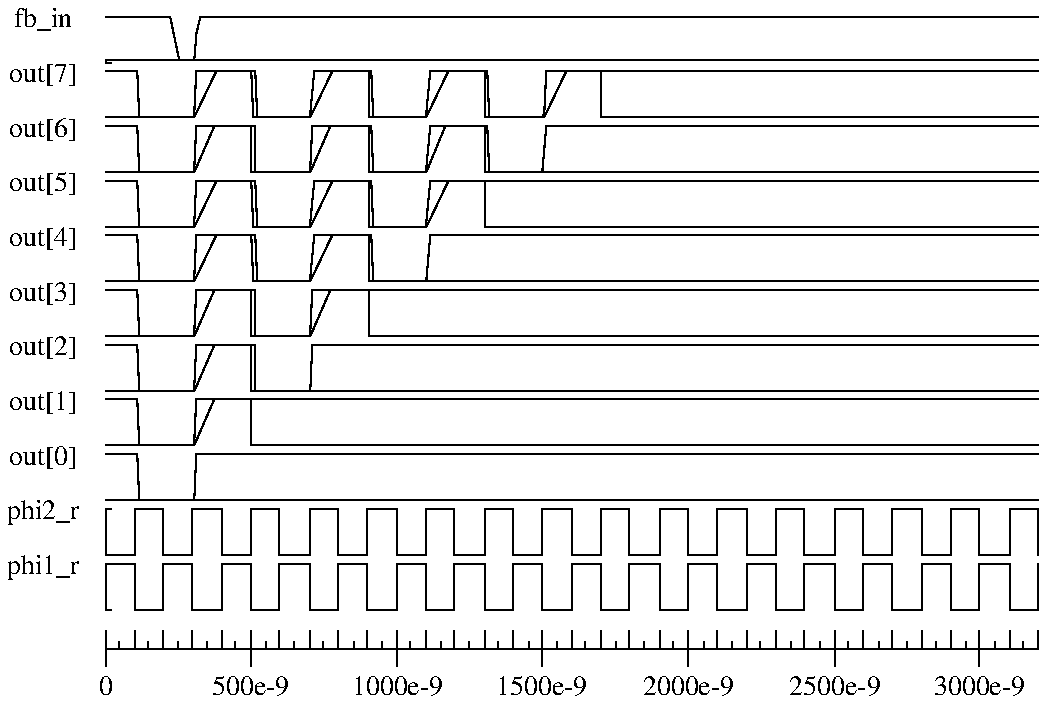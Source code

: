 .PS
.S 10
scale = 1
"phi1_r" at (-0.3173, 0.6017)
"phi2_r" at (-0.3173, 0.8752)
"out[0]" at (-0.3173, 1.1487)
"out[1]" at (-0.3173, 1.4222)
"out[2]" at (-0.3173, 1.6957)
"out[3]" at (-0.3173, 1.9692)
"out[4]" at (-0.3173, 2.2427)
"out[5]" at (-0.3173, 2.5162)
"out[6]" at (-0.3173, 2.7897)
"out[7]" at (-0.3173, 3.0632)
"fb_in" at (-0.3173, 3.3367)
line solid from (0.0000, 0.3938) to (0.0219, 0.3938)
line solid from (0.0000, 0.6236) to (0.0219, 0.6236)
line solid from (0.0000, 0.6673) to (0.0219, 0.6673)
line solid from (0.0000, 0.8971) to (0.0219, 0.8971)
line solid from (0.0000, 0.9408) to (0.0219, 0.9408)
line solid from (0.0000, 1.1706) to (0.0219, 1.1706)
line solid from (0.0000, 1.2143) to (0.0219, 1.2143)
line solid from (0.0000, 1.4441) to (0.0219, 1.4441)
line solid from (0.0000, 1.4878) to (0.0219, 1.4878)
line solid from (0.0000, 1.7176) to (0.0219, 1.7176)
line solid from (0.0000, 1.7613) to (0.0219, 1.7613)
line solid from (0.0000, 1.9911) to (0.0219, 1.9911)
line solid from (0.0000, 2.0348) to (0.0219, 2.0348)
line solid from (0.0000, 2.2646) to (0.0219, 2.2646)
line solid from (0.0000, 2.3083) to (0.0219, 2.3083)
line solid from (0.0000, 2.5381) to (0.0219, 2.5381)
line solid from (0.0000, 2.5818) to (0.0219, 2.5818)
line solid from (0.0000, 2.8116) to (0.0219, 2.8116)
line solid from (0.0000, 2.8553) to (0.0219, 2.8553)
line solid from (0.0000, 3.0851) to (0.0219, 3.0851)
line solid from (0.0000, 3.1288) to (0.0219, 3.1288)
line solid from (0.0000, 3.3586) to (0.0219, 3.3586)
line solid from (0.0000, 0.3938) to (0.0000, 0.6236)
line solid from (0.0000, 0.8971) to (0.0000, 0.6673)
line solid from (0.0000, 3.1288) to (0.0000, 3.1398)
line solid from (0.0000, 0.6236) to (0.1422, 0.6236)
line solid from (0.0000, 0.6236) to (0.1422, 0.6236)
line solid from (0.1422, 0.6236) to (0.1422, 0.3938)
line solid from (0.1422, 0.6236) to (0.1422, 0.3938)
line solid from (0.0000, 0.6673) to (0.1422, 0.6673)
line solid from (0.0000, 0.6673) to (0.1422, 0.6673)
line solid from (0.1422, 0.6673) to (0.1422, 0.8971)
line solid from (0.1422, 0.6673) to (0.1422, 0.8971)
line solid from (0.0000, 0.9408) to (0.1532, 0.9408)
line solid from (0.0000, 1.1706) to (0.1532, 1.1706)
line solid from (0.0000, 1.2143) to (0.1532, 1.2143)
line solid from (0.0000, 1.4441) to (0.1532, 1.4441)
line solid from (0.0000, 1.4878) to (0.1532, 1.4878)
line solid from (0.0000, 1.7176) to (0.1532, 1.7176)
line solid from (0.0000, 1.7613) to (0.1532, 1.7613)
line solid from (0.0000, 1.9911) to (0.1532, 1.9911)
line solid from (0.0000, 2.0348) to (0.1532, 2.0348)
line solid from (0.0000, 2.2646) to (0.1532, 2.2646)
line solid from (0.0000, 2.3083) to (0.1532, 2.3083)
line solid from (0.0000, 2.5381) to (0.1532, 2.5381)
line solid from (0.0000, 2.5818) to (0.1532, 2.5818)
line solid from (0.0000, 2.8116) to (0.1532, 2.8116)
line solid from (0.0000, 2.8553) to (0.1532, 2.8553)
line solid from (0.0000, 3.0851) to (0.1532, 3.0851)
line solid from (0.1532, 1.4441) to (0.1641, 1.2143)
line solid from (0.1532, 1.7176) to (0.1641, 1.4878)
line solid from (0.1532, 1.9911) to (0.1641, 1.7613)
line solid from (0.1532, 2.8116) to (0.1641, 2.5818)
line solid from (0.1532, 1.1706) to (0.1641, 0.9408)
line solid from (0.1532, 2.2646) to (0.1641, 2.0348)
line solid from (0.1532, 2.5381) to (0.1641, 2.3083)
line solid from (0.1532, 3.0851) to (0.1641, 2.8553)
line solid from (0.1422, 0.3938) to (0.2844, 0.3938)
line solid from (0.1422, 0.3938) to (0.2844, 0.3938)
line solid from (0.2844, 0.3938) to (0.2844, 0.6236)
line solid from (0.2844, 0.3938) to (0.2844, 0.6236)
line solid from (0.1422, 0.8971) to (0.2844, 0.8971)
line solid from (0.1422, 0.8971) to (0.2844, 0.8971)
line solid from (0.2844, 0.8971) to (0.2844, 0.6673)
line solid from (0.2844, 0.8971) to (0.2844, 0.6673)
line solid from (0.0000, 3.1398) to (0.3173, 3.1398)
line solid from (0.0000, 3.3586) to (0.3173, 3.3586)
line solid from (0.3173, 3.3586) to (0.3610, 3.1398)
line solid from (0.2844, 0.6236) to (0.4267, 0.6236)
line solid from (0.2844, 0.6236) to (0.4267, 0.6236)
line solid from (0.4267, 0.6236) to (0.4267, 0.3938)
line solid from (0.4267, 0.6236) to (0.4267, 0.3938)
line solid from (0.2844, 0.6673) to (0.4267, 0.6673)
line solid from (0.2844, 0.6673) to (0.4267, 0.6673)
line solid from (0.4267, 0.6673) to (0.4267, 0.8971)
line solid from (0.4267, 0.6673) to (0.4267, 0.8971)
line solid from (0.1532, 0.9408) to (0.4376, 0.9408)
line solid from (0.1641, 0.9408) to (0.4376, 0.9408)
line solid from (0.1532, 1.2143) to (0.4376, 1.2143)
line solid from (0.1641, 1.2143) to (0.4376, 1.2143)
line solid from (0.1532, 1.4878) to (0.4376, 1.4878)
line solid from (0.1641, 1.4878) to (0.4376, 1.4878)
line solid from (0.1532, 1.7613) to (0.4376, 1.7613)
line solid from (0.1641, 1.7613) to (0.4376, 1.7613)
line solid from (0.1532, 2.0348) to (0.4376, 2.0348)
line solid from (0.1641, 2.0348) to (0.4376, 2.0348)
line solid from (0.1532, 2.3083) to (0.4376, 2.3083)
line solid from (0.1641, 2.3083) to (0.4376, 2.3083)
line solid from (0.1532, 2.5818) to (0.4376, 2.5818)
line solid from (0.1641, 2.5818) to (0.4376, 2.5818)
line solid from (0.1532, 2.8553) to (0.4376, 2.8553)
line solid from (0.1641, 2.8553) to (0.4376, 2.8553)
line solid from (0.4376, 1.2143) to (0.4376, 1.2362)
line solid from (0.4376, 1.4878) to (0.4376, 1.5097)
line solid from (0.4376, 1.7613) to (0.4376, 1.7832)
line solid from (0.4376, 2.0348) to (0.4376, 2.0567)
line solid from (0.4376, 2.3083) to (0.4376, 2.3302)
line solid from (0.4376, 2.5818) to (0.4376, 2.6037)
line solid from (0.4376, 2.8553) to (0.4376, 2.8772)
line solid from (0.3173, 3.1398) to (0.4376, 3.1398)
line solid from (0.3610, 3.1398) to (0.4376, 3.1398)
line solid from (0.4376, 1.2362) to (0.4485, 1.4441)
line solid from (0.4376, 1.5097) to (0.4485, 1.7176)
line solid from (0.4376, 1.7832) to (0.4485, 1.9911)
line solid from (0.4376, 2.6037) to (0.4485, 2.8116)
line solid from (0.4376, 3.1398) to (0.4485, 3.1398)
line solid from (0.4376, 3.1398) to (0.4485, 3.2601)
line solid from (0.4376, 0.9408) to (0.4485, 1.1706)
line solid from (0.4376, 2.0567) to (0.4485, 2.2646)
line solid from (0.4376, 2.3302) to (0.4485, 2.5381)
line solid from (0.4485, 3.2601) to (0.4485, 3.2711)
line solid from (0.4376, 2.8772) to (0.4485, 3.0851)
line solid from (0.4485, 3.2711) to (0.4704, 3.3586)
line solid from (0.4376, 1.2143) to (0.5361, 1.4441)
line solid from (0.4376, 1.4878) to (0.5361, 1.7176)
line solid from (0.4376, 1.7613) to (0.5361, 1.9911)
line solid from (0.4376, 2.5818) to (0.5361, 2.8116)
line solid from (0.4376, 2.0348) to (0.5470, 2.2646)
line solid from (0.4376, 2.3083) to (0.5470, 2.5381)
line solid from (0.4376, 2.8553) to (0.5470, 3.0851)
line solid from (0.4267, 0.3938) to (0.5798, 0.3938)
line solid from (0.4267, 0.3938) to (0.5798, 0.3938)
line solid from (0.5798, 0.3938) to (0.5798, 0.6236)
line solid from (0.5798, 0.3938) to (0.5798, 0.6236)
line solid from (0.4267, 0.8971) to (0.5798, 0.8971)
line solid from (0.4267, 0.8971) to (0.5798, 0.8971)
line solid from (0.5798, 0.8971) to (0.5798, 0.6673)
line solid from (0.5798, 0.8971) to (0.5798, 0.6673)
line solid from (0.5798, 0.6236) to (0.7220, 0.6236)
line solid from (0.5798, 0.6236) to (0.7220, 0.6236)
line solid from (0.7220, 0.6236) to (0.7220, 0.3938)
line solid from (0.7220, 0.6236) to (0.7220, 0.3938)
line solid from (0.5798, 0.6673) to (0.7220, 0.6673)
line solid from (0.5798, 0.6673) to (0.7220, 0.6673)
line solid from (0.7220, 0.6673) to (0.7220, 0.8971)
line solid from (0.7220, 0.6673) to (0.7220, 0.8971)
line solid from (0.5361, 1.4441) to (0.7220, 1.4441)
line solid from (0.4485, 1.4441) to (0.7220, 1.4441)
line solid from (0.5361, 1.7176) to (0.7220, 1.7176)
line solid from (0.4485, 1.7176) to (0.7220, 1.7176)
line solid from (0.5361, 1.9911) to (0.7220, 1.9911)
line solid from (0.4485, 1.9911) to (0.7220, 1.9911)
line solid from (0.5470, 2.2646) to (0.7220, 2.2646)
line solid from (0.4485, 2.2646) to (0.7220, 2.2646)
line solid from (0.5470, 2.5381) to (0.7220, 2.5381)
line solid from (0.4485, 2.5381) to (0.7220, 2.5381)
line solid from (0.5361, 2.8116) to (0.7220, 2.8116)
line solid from (0.4485, 2.8116) to (0.7220, 2.8116)
line solid from (0.5470, 3.0851) to (0.7220, 3.0851)
line solid from (0.4485, 3.0851) to (0.7220, 3.0851)
line solid from (0.7220, 1.4441) to (0.7220, 1.2143)
line solid from (0.7220, 1.7176) to (0.7220, 1.4878)
line solid from (0.7220, 1.9911) to (0.7220, 1.7613)
line solid from (0.7220, 2.8116) to (0.7220, 2.5818)
line solid from (0.7220, 2.2646) to (0.7330, 2.0348)
line solid from (0.7220, 2.5381) to (0.7330, 2.3083)
line solid from (0.7220, 3.0851) to (0.7330, 2.8553)
line solid from (0.7220, 1.4878) to (0.7439, 1.4878)
line solid from (0.7220, 1.7176) to (0.7439, 1.7176)
line solid from (0.7220, 1.7613) to (0.7439, 1.7613)
line solid from (0.7220, 1.9911) to (0.7439, 1.9911)
line solid from (0.7330, 2.0348) to (0.7439, 2.0348)
line solid from (0.7220, 2.2646) to (0.7439, 2.2646)
line solid from (0.7330, 2.3083) to (0.7439, 2.3083)
line solid from (0.7220, 2.5381) to (0.7439, 2.5381)
line solid from (0.7220, 2.5818) to (0.7439, 2.5818)
line solid from (0.7220, 2.8116) to (0.7439, 2.8116)
line solid from (0.7330, 2.8553) to (0.7439, 2.8553)
line solid from (0.7220, 3.0851) to (0.7439, 3.0851)
line solid from (0.7439, 1.7176) to (0.7439, 1.4878)
line solid from (0.7439, 1.9911) to (0.7439, 1.7613)
line solid from (0.7439, 2.8116) to (0.7439, 2.5818)
line solid from (0.7439, 2.2646) to (0.7549, 2.0348)
line solid from (0.7439, 2.5381) to (0.7549, 2.3083)
line solid from (0.7439, 3.0851) to (0.7549, 2.8553)
line solid from (0.7220, 0.3938) to (0.8643, 0.3938)
line solid from (0.7220, 0.3938) to (0.8643, 0.3938)
line solid from (0.8643, 0.3938) to (0.8643, 0.6236)
line solid from (0.8643, 0.3938) to (0.8643, 0.6236)
line solid from (0.7220, 0.8971) to (0.8643, 0.8971)
line solid from (0.7220, 0.8971) to (0.8643, 0.8971)
line solid from (0.8643, 0.8971) to (0.8643, 0.6673)
line solid from (0.8643, 0.8971) to (0.8643, 0.6673)
line solid from (0.8643, 0.6236) to (1.0174, 0.6236)
line solid from (0.8643, 0.6236) to (1.0174, 0.6236)
line solid from (1.0174, 0.6236) to (1.0174, 0.3938)
line solid from (1.0174, 0.6236) to (1.0174, 0.3938)
line solid from (0.8643, 0.6673) to (1.0174, 0.6673)
line solid from (0.8643, 0.6673) to (1.0174, 0.6673)
line solid from (1.0174, 0.6673) to (1.0174, 0.8971)
line solid from (1.0174, 0.6673) to (1.0174, 0.8971)
line solid from (0.7439, 1.4878) to (1.0174, 1.4878)
line solid from (0.7439, 1.4878) to (1.0174, 1.4878)
line solid from (0.7439, 1.7613) to (1.0174, 1.7613)
line solid from (0.7439, 1.7613) to (1.0174, 1.7613)
line solid from (0.7439, 2.0348) to (1.0174, 2.0348)
line solid from (0.7549, 2.0348) to (1.0174, 2.0348)
line solid from (0.7439, 2.3083) to (1.0174, 2.3083)
line solid from (0.7549, 2.3083) to (1.0174, 2.3083)
line solid from (0.7439, 2.5818) to (1.0174, 2.5818)
line solid from (0.7439, 2.5818) to (1.0174, 2.5818)
line solid from (0.7439, 2.8553) to (1.0174, 2.8553)
line solid from (0.7549, 2.8553) to (1.0174, 2.8553)
line solid from (1.0174, 1.7613) to (1.0174, 1.7832)
line solid from (1.0174, 2.0348) to (1.0174, 2.0567)
line solid from (1.0174, 2.3083) to (1.0174, 2.3302)
line solid from (1.0174, 2.5818) to (1.0174, 2.6037)
line solid from (1.0174, 2.8553) to (1.0174, 2.8772)
line solid from (1.0174, 1.4878) to (1.0284, 1.7176)
line solid from (1.0174, 1.7832) to (1.0284, 1.9911)
line solid from (1.0174, 2.6037) to (1.0284, 2.8116)
line solid from (1.0174, 2.0567) to (1.0393, 2.2646)
line solid from (1.0174, 2.3302) to (1.0393, 2.5381)
line solid from (1.0174, 2.8772) to (1.0393, 3.0851)
line solid from (1.0174, 1.7613) to (1.1159, 1.9911)
line solid from (1.0174, 2.5818) to (1.1159, 2.8116)
line solid from (1.0174, 2.0348) to (1.1268, 2.2646)
line solid from (1.0174, 2.3083) to (1.1268, 2.5381)
line solid from (1.0174, 2.8553) to (1.1268, 3.0851)
line solid from (1.0174, 0.3938) to (1.1596, 0.3938)
line solid from (1.0174, 0.3938) to (1.1596, 0.3938)
line solid from (1.1596, 0.3938) to (1.1596, 0.6236)
line solid from (1.1596, 0.3938) to (1.1596, 0.6236)
line solid from (1.0174, 0.8971) to (1.1596, 0.8971)
line solid from (1.0174, 0.8971) to (1.1596, 0.8971)
line solid from (1.1596, 0.8971) to (1.1596, 0.6673)
line solid from (1.1596, 0.8971) to (1.1596, 0.6673)
line solid from (1.1596, 0.6236) to (1.3019, 0.6236)
line solid from (1.1596, 0.6236) to (1.3019, 0.6236)
line solid from (1.3019, 0.6236) to (1.3019, 0.3938)
line solid from (1.3019, 0.6236) to (1.3019, 0.3938)
line solid from (1.1596, 0.6673) to (1.3019, 0.6673)
line solid from (1.1596, 0.6673) to (1.3019, 0.6673)
line solid from (1.3019, 0.6673) to (1.3019, 0.8971)
line solid from (1.3019, 0.6673) to (1.3019, 0.8971)
line solid from (1.1159, 1.9911) to (1.3128, 1.9911)
line solid from (1.0284, 1.9911) to (1.3128, 1.9911)
line solid from (1.1268, 2.2646) to (1.3128, 2.2646)
line solid from (1.0393, 2.2646) to (1.3128, 2.2646)
line solid from (1.1268, 2.5381) to (1.3128, 2.5381)
line solid from (1.0393, 2.5381) to (1.3128, 2.5381)
line solid from (1.1159, 2.8116) to (1.3128, 2.8116)
line solid from (1.0284, 2.8116) to (1.3128, 2.8116)
line solid from (1.1268, 3.0851) to (1.3128, 3.0851)
line solid from (1.0393, 3.0851) to (1.3128, 3.0851)
line solid from (1.3128, 1.9911) to (1.3128, 1.7613)
line solid from (1.3128, 2.8116) to (1.3128, 2.5818)
line solid from (1.3128, 2.2646) to (1.3128, 2.0348)
line solid from (1.3128, 2.5381) to (1.3128, 2.3083)
line solid from (1.3128, 3.0851) to (1.3128, 2.8553)
line solid from (1.3128, 2.0348) to (1.3237, 2.0348)
line solid from (1.3128, 2.2646) to (1.3237, 2.2646)
line solid from (1.3128, 2.3083) to (1.3237, 2.3083)
line solid from (1.3128, 2.5381) to (1.3237, 2.5381)
line solid from (1.3128, 2.5818) to (1.3237, 2.5818)
line solid from (1.3128, 2.8116) to (1.3237, 2.8116)
line solid from (1.3128, 2.8553) to (1.3237, 2.8553)
line solid from (1.3128, 3.0851) to (1.3237, 3.0851)
line solid from (1.3237, 2.8116) to (1.3347, 2.5818)
line solid from (1.3237, 2.2646) to (1.3347, 2.0348)
line solid from (1.3237, 2.5381) to (1.3347, 2.3083)
line solid from (1.3237, 3.0851) to (1.3347, 2.8553)
line solid from (1.3019, 0.3938) to (1.4550, 0.3938)
line solid from (1.3019, 0.3938) to (1.4550, 0.3938)
line solid from (1.4550, 0.3938) to (1.4550, 0.6236)
line solid from (1.4550, 0.3938) to (1.4550, 0.6236)
line solid from (1.3019, 0.8971) to (1.4550, 0.8971)
line solid from (1.3019, 0.8971) to (1.4550, 0.8971)
line solid from (1.4550, 0.8971) to (1.4550, 0.6673)
line solid from (1.4550, 0.8971) to (1.4550, 0.6673)
line solid from (1.4550, 0.6236) to (1.5972, 0.6236)
line solid from (1.4550, 0.6236) to (1.5972, 0.6236)
line solid from (1.5972, 0.6236) to (1.5972, 0.3938)
line solid from (1.5972, 0.6236) to (1.5972, 0.3938)
line solid from (1.4550, 0.6673) to (1.5972, 0.6673)
line solid from (1.4550, 0.6673) to (1.5972, 0.6673)
line solid from (1.5972, 0.6673) to (1.5972, 0.8971)
line solid from (1.5972, 0.6673) to (1.5972, 0.8971)
line solid from (1.3237, 2.0348) to (1.5972, 2.0348)
line solid from (1.3347, 2.0348) to (1.5972, 2.0348)
line solid from (1.3237, 2.3083) to (1.5972, 2.3083)
line solid from (1.3347, 2.3083) to (1.5972, 2.3083)
line solid from (1.3237, 2.5818) to (1.5972, 2.5818)
line solid from (1.3347, 2.5818) to (1.5972, 2.5818)
line solid from (1.3237, 2.8553) to (1.5972, 2.8553)
line solid from (1.3347, 2.8553) to (1.5972, 2.8553)
line solid from (1.5972, 2.3083) to (1.5972, 2.3302)
line solid from (1.5972, 2.5818) to (1.5972, 2.6037)
line solid from (1.5972, 2.8553) to (1.5972, 2.8772)
line solid from (1.5972, 2.6037) to (1.6191, 2.8116)
line solid from (1.5972, 2.0348) to (1.6191, 2.2646)
line solid from (1.5972, 2.3302) to (1.6191, 2.5381)
line solid from (1.5972, 2.8772) to (1.6191, 3.0851)
line solid from (1.5972, 2.5818) to (1.6957, 2.8116)
line solid from (1.5972, 2.3083) to (1.7066, 2.5381)
line solid from (1.5972, 2.8553) to (1.7066, 3.0851)
line solid from (1.5972, 0.3938) to (1.7395, 0.3938)
line solid from (1.5972, 0.3938) to (1.7395, 0.3938)
line solid from (1.7395, 0.3938) to (1.7395, 0.6236)
line solid from (1.7395, 0.3938) to (1.7395, 0.6236)
line solid from (1.5972, 0.8971) to (1.7395, 0.8971)
line solid from (1.5972, 0.8971) to (1.7395, 0.8971)
line solid from (1.7395, 0.8971) to (1.7395, 0.6673)
line solid from (1.7395, 0.8971) to (1.7395, 0.6673)
line solid from (1.7395, 0.6236) to (1.8926, 0.6236)
line solid from (1.7395, 0.6236) to (1.8926, 0.6236)
line solid from (1.8926, 0.6236) to (1.8926, 0.3938)
line solid from (1.8926, 0.6236) to (1.8926, 0.3938)
line solid from (1.7395, 0.6673) to (1.8926, 0.6673)
line solid from (1.7395, 0.6673) to (1.8926, 0.6673)
line solid from (1.8926, 0.6673) to (1.8926, 0.8971)
line solid from (1.8926, 0.6673) to (1.8926, 0.8971)
line solid from (1.7066, 2.5381) to (1.8926, 2.5381)
line solid from (1.6191, 2.5381) to (1.8926, 2.5381)
line solid from (1.6957, 2.8116) to (1.8926, 2.8116)
line solid from (1.6191, 2.8116) to (1.8926, 2.8116)
line solid from (1.7066, 3.0851) to (1.8926, 3.0851)
line solid from (1.6191, 3.0851) to (1.8926, 3.0851)
line solid from (1.8926, 2.8116) to (1.8926, 2.5818)
line solid from (1.8926, 2.5381) to (1.8926, 2.3083)
line solid from (1.8926, 3.0851) to (1.8926, 2.8553)
line solid from (1.8926, 2.5818) to (1.9036, 2.5818)
line solid from (1.8926, 2.8116) to (1.9036, 2.8116)
line solid from (1.8926, 2.8553) to (1.9036, 2.8553)
line solid from (1.8926, 3.0851) to (1.9036, 3.0851)
line solid from (1.9036, 2.8116) to (1.9145, 2.5818)
line solid from (1.9036, 3.0851) to (1.9145, 2.8553)
line solid from (1.8926, 0.3938) to (2.0348, 0.3938)
line solid from (1.8926, 0.3938) to (2.0348, 0.3938)
line solid from (2.0348, 0.3938) to (2.0348, 0.6236)
line solid from (2.0348, 0.3938) to (2.0348, 0.6236)
line solid from (1.8926, 0.8971) to (2.0348, 0.8971)
line solid from (1.8926, 0.8971) to (2.0348, 0.8971)
line solid from (2.0348, 0.8971) to (2.0348, 0.6673)
line solid from (2.0348, 0.8971) to (2.0348, 0.6673)
line solid from (2.0348, 0.6236) to (2.1771, 0.6236)
line solid from (2.0348, 0.6236) to (2.1771, 0.6236)
line solid from (2.1771, 0.6236) to (2.1771, 0.3938)
line solid from (2.1771, 0.6236) to (2.1771, 0.3938)
line solid from (2.0348, 0.6673) to (2.1771, 0.6673)
line solid from (2.0348, 0.6673) to (2.1771, 0.6673)
line solid from (2.1771, 0.6673) to (2.1771, 0.8971)
line solid from (2.1771, 0.6673) to (2.1771, 0.8971)
line solid from (1.9036, 2.5818) to (2.1771, 2.5818)
line solid from (1.9145, 2.5818) to (2.1771, 2.5818)
line solid from (1.9036, 2.8553) to (2.1771, 2.8553)
line solid from (1.9145, 2.8553) to (2.1771, 2.8553)
line solid from (2.1771, 2.8553) to (2.1880, 2.8553)
line solid from (2.1771, 2.8553) to (2.1880, 2.8772)
line solid from (2.1771, 2.5818) to (2.1989, 2.8116)
line solid from (2.1880, 2.8772) to (2.1989, 3.0851)
line solid from (2.1880, 2.8553) to (2.2974, 3.0851)
line solid from (2.1771, 0.3938) to (2.3302, 0.3938)
line solid from (2.1771, 0.3938) to (2.3302, 0.3938)
line solid from (2.3302, 0.3938) to (2.3302, 0.6236)
line solid from (2.3302, 0.3938) to (2.3302, 0.6236)
line solid from (2.1771, 0.8971) to (2.3302, 0.8971)
line solid from (2.1771, 0.8971) to (2.3302, 0.8971)
line solid from (2.3302, 0.8971) to (2.3302, 0.6673)
line solid from (2.3302, 0.8971) to (2.3302, 0.6673)
line solid from (2.3302, 0.6236) to (2.4724, 0.6236)
line solid from (2.3302, 0.6236) to (2.4724, 0.6236)
line solid from (2.4724, 0.6236) to (2.4724, 0.3938)
line solid from (2.4724, 0.6236) to (2.4724, 0.3938)
line solid from (2.3302, 0.6673) to (2.4724, 0.6673)
line solid from (2.3302, 0.6673) to (2.4724, 0.6673)
line solid from (2.4724, 0.6673) to (2.4724, 0.8971)
line solid from (2.4724, 0.6673) to (2.4724, 0.8971)
line solid from (2.2974, 3.0851) to (2.4724, 3.0851)
line solid from (2.1989, 3.0851) to (2.4724, 3.0851)
line solid from (2.4724, 3.0851) to (2.4724, 2.8553)
line solid from (2.4724, 0.3938) to (2.6147, 0.3938)
line solid from (2.4724, 0.3938) to (2.6147, 0.3938)
line solid from (2.6147, 0.3938) to (2.6147, 0.6236)
line solid from (2.6147, 0.3938) to (2.6147, 0.6236)
line solid from (2.4724, 0.8971) to (2.6147, 0.8971)
line solid from (2.4724, 0.8971) to (2.6147, 0.8971)
line solid from (2.6147, 0.8971) to (2.6147, 0.6673)
line solid from (2.6147, 0.8971) to (2.6147, 0.6673)
line solid from (2.6147, 0.6236) to (2.7678, 0.6236)
line solid from (2.6147, 0.6236) to (2.7678, 0.6236)
line solid from (2.7678, 0.6236) to (2.7678, 0.3938)
line solid from (2.7678, 0.6236) to (2.7678, 0.3938)
line solid from (2.6147, 0.6673) to (2.7678, 0.6673)
line solid from (2.6147, 0.6673) to (2.7678, 0.6673)
line solid from (2.7678, 0.6673) to (2.7678, 0.8971)
line solid from (2.7678, 0.6673) to (2.7678, 0.8971)
line solid from (2.7678, 0.3938) to (2.9100, 0.3938)
line solid from (2.7678, 0.3938) to (2.9100, 0.3938)
line solid from (2.9100, 0.3938) to (2.9100, 0.6236)
line solid from (2.9100, 0.3938) to (2.9100, 0.6236)
line solid from (2.7678, 0.8971) to (2.9100, 0.8971)
line solid from (2.7678, 0.8971) to (2.9100, 0.8971)
line solid from (2.9100, 0.8971) to (2.9100, 0.6673)
line solid from (2.9100, 0.8971) to (2.9100, 0.6673)
line solid from (2.9100, 0.6236) to (3.0523, 0.6236)
line solid from (2.9100, 0.6236) to (3.0523, 0.6236)
line solid from (3.0523, 0.6236) to (3.0523, 0.3938)
line solid from (3.0523, 0.6236) to (3.0523, 0.3938)
line solid from (2.9100, 0.6673) to (3.0523, 0.6673)
line solid from (2.9100, 0.6673) to (3.0523, 0.6673)
line solid from (3.0523, 0.6673) to (3.0523, 0.8971)
line solid from (3.0523, 0.6673) to (3.0523, 0.8971)
line solid from (3.0523, 0.3938) to (3.2054, 0.3938)
line solid from (3.0523, 0.3938) to (3.2054, 0.3938)
line solid from (3.2054, 0.3938) to (3.2054, 0.6236)
line solid from (3.2054, 0.3938) to (3.2054, 0.6236)
line solid from (3.0523, 0.8971) to (3.2054, 0.8971)
line solid from (3.0523, 0.8971) to (3.2054, 0.8971)
line solid from (3.2054, 0.8971) to (3.2054, 0.6673)
line solid from (3.2054, 0.8971) to (3.2054, 0.6673)
line solid from (3.2054, 0.6236) to (3.3476, 0.6236)
line solid from (3.2054, 0.6236) to (3.3476, 0.6236)
line solid from (3.3476, 0.6236) to (3.3476, 0.3938)
line solid from (3.3476, 0.6236) to (3.3476, 0.3938)
line solid from (3.2054, 0.6673) to (3.3476, 0.6673)
line solid from (3.2054, 0.6673) to (3.3476, 0.6673)
line solid from (3.3476, 0.6673) to (3.3476, 0.8971)
line solid from (3.3476, 0.6673) to (3.3476, 0.8971)
line solid from (3.3476, 0.3938) to (3.4899, 0.3938)
line solid from (3.3476, 0.3938) to (3.4899, 0.3938)
line solid from (3.4899, 0.3938) to (3.4899, 0.6236)
line solid from (3.4899, 0.3938) to (3.4899, 0.6236)
line solid from (3.3476, 0.8971) to (3.4899, 0.8971)
line solid from (3.3476, 0.8971) to (3.4899, 0.8971)
line solid from (3.4899, 0.8971) to (3.4899, 0.6673)
line solid from (3.4899, 0.8971) to (3.4899, 0.6673)
line solid from (3.4899, 0.6236) to (3.6430, 0.6236)
line solid from (3.4899, 0.6236) to (3.6430, 0.6236)
line solid from (3.6430, 0.6236) to (3.6430, 0.3938)
line solid from (3.6430, 0.6236) to (3.6430, 0.3938)
line solid from (3.4899, 0.6673) to (3.6430, 0.6673)
line solid from (3.4899, 0.6673) to (3.6430, 0.6673)
line solid from (3.6430, 0.6673) to (3.6430, 0.8971)
line solid from (3.6430, 0.6673) to (3.6430, 0.8971)
line solid from (3.6430, 0.3938) to (3.7852, 0.3938)
line solid from (3.6430, 0.3938) to (3.7852, 0.3938)
line solid from (3.7852, 0.3938) to (3.7852, 0.6236)
line solid from (3.7852, 0.3938) to (3.7852, 0.6236)
line solid from (3.6430, 0.8971) to (3.7852, 0.8971)
line solid from (3.6430, 0.8971) to (3.7852, 0.8971)
line solid from (3.7852, 0.8971) to (3.7852, 0.6673)
line solid from (3.7852, 0.8971) to (3.7852, 0.6673)
line solid from (3.7852, 0.6236) to (3.9275, 0.6236)
line solid from (3.7852, 0.6236) to (3.9275, 0.6236)
line solid from (3.9275, 0.6236) to (3.9275, 0.3938)
line solid from (3.9275, 0.6236) to (3.9275, 0.3938)
line solid from (3.7852, 0.6673) to (3.9275, 0.6673)
line solid from (3.7852, 0.6673) to (3.9275, 0.6673)
line solid from (3.9275, 0.6673) to (3.9275, 0.8971)
line solid from (3.9275, 0.6673) to (3.9275, 0.8971)
line solid from (3.9275, 0.3938) to (4.0806, 0.3938)
line solid from (3.9275, 0.3938) to (4.0806, 0.3938)
line solid from (4.0806, 0.3938) to (4.0806, 0.6236)
line solid from (4.0806, 0.3938) to (4.0806, 0.6236)
line solid from (3.9275, 0.8971) to (4.0806, 0.8971)
line solid from (3.9275, 0.8971) to (4.0806, 0.8971)
line solid from (4.0806, 0.8971) to (4.0806, 0.6673)
line solid from (4.0806, 0.8971) to (4.0806, 0.6673)
line solid from (4.0806, 0.6236) to (4.2228, 0.6236)
line solid from (4.0806, 0.6236) to (4.2228, 0.6236)
line solid from (4.2228, 0.6236) to (4.2228, 0.3938)
line solid from (4.2228, 0.6236) to (4.2228, 0.3938)
line solid from (4.0806, 0.6673) to (4.2228, 0.6673)
line solid from (4.0806, 0.6673) to (4.2228, 0.6673)
line solid from (4.2228, 0.6673) to (4.2228, 0.8971)
line solid from (4.2228, 0.6673) to (4.2228, 0.8971)
line solid from (4.2228, 0.3938) to (4.3651, 0.3938)
line solid from (4.2228, 0.3938) to (4.3651, 0.3938)
line solid from (4.3651, 0.3938) to (4.3651, 0.6236)
line solid from (4.3651, 0.3938) to (4.3651, 0.6236)
line solid from (4.2228, 0.8971) to (4.3651, 0.8971)
line solid from (4.2228, 0.8971) to (4.3651, 0.8971)
line solid from (4.3651, 0.8971) to (4.3651, 0.6673)
line solid from (4.3651, 0.8971) to (4.3651, 0.6673)
line solid from (4.3651, 0.6236) to (4.5182, 0.6236)
line solid from (4.3651, 0.6236) to (4.5182, 0.6236)
line solid from (4.5182, 0.6236) to (4.5182, 0.3938)
line solid from (4.5182, 0.6236) to (4.5182, 0.3938)
line solid from (4.3651, 0.6673) to (4.5182, 0.6673)
line solid from (4.3651, 0.6673) to (4.5182, 0.6673)
line solid from (4.5182, 0.6673) to (4.5182, 0.8971)
line solid from (4.5182, 0.6673) to (4.5182, 0.8971)
line solid from (4.5182, 0.3938) to (4.6604, 0.3938)
line solid from (4.5182, 0.3938) to (4.6604, 0.3938)
line solid from (4.6604, 0.3938) to (4.6604, 0.6236)
line solid from (4.6604, 0.3938) to (4.6604, 0.6236)
line solid from (4.5182, 0.8971) to (4.6604, 0.8971)
line solid from (4.5182, 0.8971) to (4.6604, 0.8971)
line solid from (4.6604, 0.8971) to (4.6604, 0.6673)
line solid from (4.6604, 0.8971) to (4.6604, 0.6673)
line solid from (0.4376, 0.9408) to (4.6604, 0.9408)
line solid from (0.4485, 1.1706) to (4.6604, 1.1706)
line solid from (0.7220, 1.2143) to (4.6604, 1.2143)
line solid from (0.7220, 1.4441) to (4.6604, 1.4441)
line solid from (1.0174, 1.4878) to (4.6604, 1.4878)
line solid from (1.0284, 1.7176) to (4.6604, 1.7176)
line solid from (1.3128, 1.7613) to (4.6604, 1.7613)
line solid from (1.3128, 1.9911) to (4.6604, 1.9911)
line solid from (1.5972, 2.0348) to (4.6604, 2.0348)
line solid from (1.6191, 2.2646) to (4.6604, 2.2646)
line solid from (1.8926, 2.3083) to (4.6604, 2.3083)
line solid from (1.8926, 2.5381) to (4.6604, 2.5381)
line solid from (2.1771, 2.5818) to (4.6604, 2.5818)
line solid from (2.1989, 2.8116) to (4.6604, 2.8116)
line solid from (2.4724, 2.8553) to (4.6604, 2.8553)
line solid from (2.4724, 3.0851) to (4.6604, 3.0851)
line solid from (0.4485, 3.1398) to (4.6604, 3.1398)
line solid from (0.4704, 3.3586) to (4.6604, 3.3586)
.S P
.S 9
line solid from (0.0000, 0.1969) to (4.6604, 0.1969)
line solid from (0.0000, 0.1969) to (0.0000, 0.2297)
line solid from (0.0000, 0.1094) to (0.0000, 0.2844)
"0" at (0.0000, 0.0000)
line solid from (0.0656, 0.1969) to (0.0656, 0.2297)
line solid from (0.1422, 0.1969) to (0.1422, 0.2297)
line solid from (0.1422, 0.2297) to (0.1422, 0.2844)
line solid from (0.2079, 0.1969) to (0.2079, 0.2297)
line solid from (0.2844, 0.1969) to (0.2844, 0.2297)
line solid from (0.2844, 0.2297) to (0.2844, 0.2844)
line solid from (0.3610, 0.1969) to (0.3610, 0.2297)
line solid from (0.4267, 0.1969) to (0.4267, 0.2297)
line solid from (0.4267, 0.2297) to (0.4267, 0.2844)
line solid from (0.5032, 0.1969) to (0.5032, 0.2297)
line solid from (0.5798, 0.1969) to (0.5798, 0.2297)
line solid from (0.5798, 0.2297) to (0.5798, 0.2844)
line solid from (0.6455, 0.1969) to (0.6455, 0.2297)
line solid from (0.7220, 0.1969) to (0.7220, 0.2297)
line solid from (0.7220, 0.1094) to (0.7220, 0.2844)
"500e-9" at (0.7220, 0.0000)
line solid from (0.7986, 0.1969) to (0.7986, 0.2297)
line solid from (0.8643, 0.1969) to (0.8643, 0.2297)
line solid from (0.8643, 0.2297) to (0.8643, 0.2844)
line solid from (0.9408, 0.1969) to (0.9408, 0.2297)
line solid from (1.0174, 0.1969) to (1.0174, 0.2297)
line solid from (1.0174, 0.2297) to (1.0174, 0.2844)
line solid from (1.0831, 0.1969) to (1.0831, 0.2297)
line solid from (1.1596, 0.1969) to (1.1596, 0.2297)
line solid from (1.1596, 0.2297) to (1.1596, 0.2844)
line solid from (1.2362, 0.1969) to (1.2362, 0.2297)
line solid from (1.3019, 0.1969) to (1.3019, 0.2297)
line solid from (1.3019, 0.2297) to (1.3019, 0.2844)
line solid from (1.3784, 0.1969) to (1.3784, 0.2297)
line solid from (1.4550, 0.1969) to (1.4550, 0.2297)
line solid from (1.4550, 0.1094) to (1.4550, 0.2844)
"1000e-9" at (1.4550, 0.0000)
line solid from (1.5207, 0.1969) to (1.5207, 0.2297)
line solid from (1.5972, 0.1969) to (1.5972, 0.2297)
line solid from (1.5972, 0.2297) to (1.5972, 0.2844)
line solid from (1.6738, 0.1969) to (1.6738, 0.2297)
line solid from (1.7395, 0.1969) to (1.7395, 0.2297)
line solid from (1.7395, 0.2297) to (1.7395, 0.2844)
line solid from (1.8160, 0.1969) to (1.8160, 0.2297)
line solid from (1.8926, 0.1969) to (1.8926, 0.2297)
line solid from (1.8926, 0.2297) to (1.8926, 0.2844)
line solid from (1.9583, 0.1969) to (1.9583, 0.2297)
line solid from (2.0348, 0.1969) to (2.0348, 0.2297)
line solid from (2.0348, 0.2297) to (2.0348, 0.2844)
line solid from (2.1114, 0.1969) to (2.1114, 0.2297)
line solid from (2.1771, 0.1969) to (2.1771, 0.2297)
line solid from (2.1771, 0.1094) to (2.1771, 0.2844)
"1500e-9" at (2.1771, 0.0000)
line solid from (2.2536, 0.1969) to (2.2536, 0.2297)
line solid from (2.3302, 0.1969) to (2.3302, 0.2297)
line solid from (2.3302, 0.2297) to (2.3302, 0.2844)
line solid from (2.3959, 0.1969) to (2.3959, 0.2297)
line solid from (2.4724, 0.1969) to (2.4724, 0.2297)
line solid from (2.4724, 0.2297) to (2.4724, 0.2844)
line solid from (2.5490, 0.1969) to (2.5490, 0.2297)
line solid from (2.6147, 0.1969) to (2.6147, 0.2297)
line solid from (2.6147, 0.2297) to (2.6147, 0.2844)
line solid from (2.6912, 0.1969) to (2.6912, 0.2297)
line solid from (2.7678, 0.1969) to (2.7678, 0.2297)
line solid from (2.7678, 0.2297) to (2.7678, 0.2844)
line solid from (2.8335, 0.1969) to (2.8335, 0.2297)
line solid from (2.9100, 0.1969) to (2.9100, 0.2297)
line solid from (2.9100, 0.1094) to (2.9100, 0.2844)
"2000e-9" at (2.9100, 0.0000)
line solid from (2.9866, 0.1969) to (2.9866, 0.2297)
line solid from (3.0523, 0.1969) to (3.0523, 0.2297)
line solid from (3.0523, 0.2297) to (3.0523, 0.2844)
line solid from (3.1288, 0.1969) to (3.1288, 0.2297)
line solid from (3.2054, 0.1969) to (3.2054, 0.2297)
line solid from (3.2054, 0.2297) to (3.2054, 0.2844)
line solid from (3.2711, 0.1969) to (3.2711, 0.2297)
line solid from (3.3476, 0.1969) to (3.3476, 0.2297)
line solid from (3.3476, 0.2297) to (3.3476, 0.2844)
line solid from (3.4242, 0.1969) to (3.4242, 0.2297)
line solid from (3.4899, 0.1969) to (3.4899, 0.2297)
line solid from (3.4899, 0.2297) to (3.4899, 0.2844)
line solid from (3.5664, 0.1969) to (3.5664, 0.2297)
line solid from (3.6430, 0.1969) to (3.6430, 0.2297)
line solid from (3.6430, 0.1094) to (3.6430, 0.2844)
"2500e-9" at (3.6430, 0.0000)
line solid from (3.7087, 0.1969) to (3.7087, 0.2297)
line solid from (3.7852, 0.1969) to (3.7852, 0.2297)
line solid from (3.7852, 0.2297) to (3.7852, 0.2844)
line solid from (3.8618, 0.1969) to (3.8618, 0.2297)
line solid from (3.9275, 0.1969) to (3.9275, 0.2297)
line solid from (3.9275, 0.2297) to (3.9275, 0.2844)
line solid from (4.0040, 0.1969) to (4.0040, 0.2297)
line solid from (4.0806, 0.1969) to (4.0806, 0.2297)
line solid from (4.0806, 0.2297) to (4.0806, 0.2844)
line solid from (4.1463, 0.1969) to (4.1463, 0.2297)
line solid from (4.2228, 0.1969) to (4.2228, 0.2297)
line solid from (4.2228, 0.2297) to (4.2228, 0.2844)
line solid from (4.2994, 0.1969) to (4.2994, 0.2297)
line solid from (4.3651, 0.1969) to (4.3651, 0.2297)
line solid from (4.3651, 0.1094) to (4.3651, 0.2844)
"3000e-9" at (4.3651, 0.0000)
line solid from (4.4416, 0.1969) to (4.4416, 0.2297)
line solid from (4.5182, 0.1969) to (4.5182, 0.2297)
line solid from (4.5182, 0.2297) to (4.5182, 0.2844)
line solid from (4.5839, 0.1969) to (4.5839, 0.2297)
line solid from (4.6604, 0.1969) to (4.6604, 0.2297)
line solid from (4.6604, 0.2297) to (4.6604, 0.2844)
.S P
.PE
